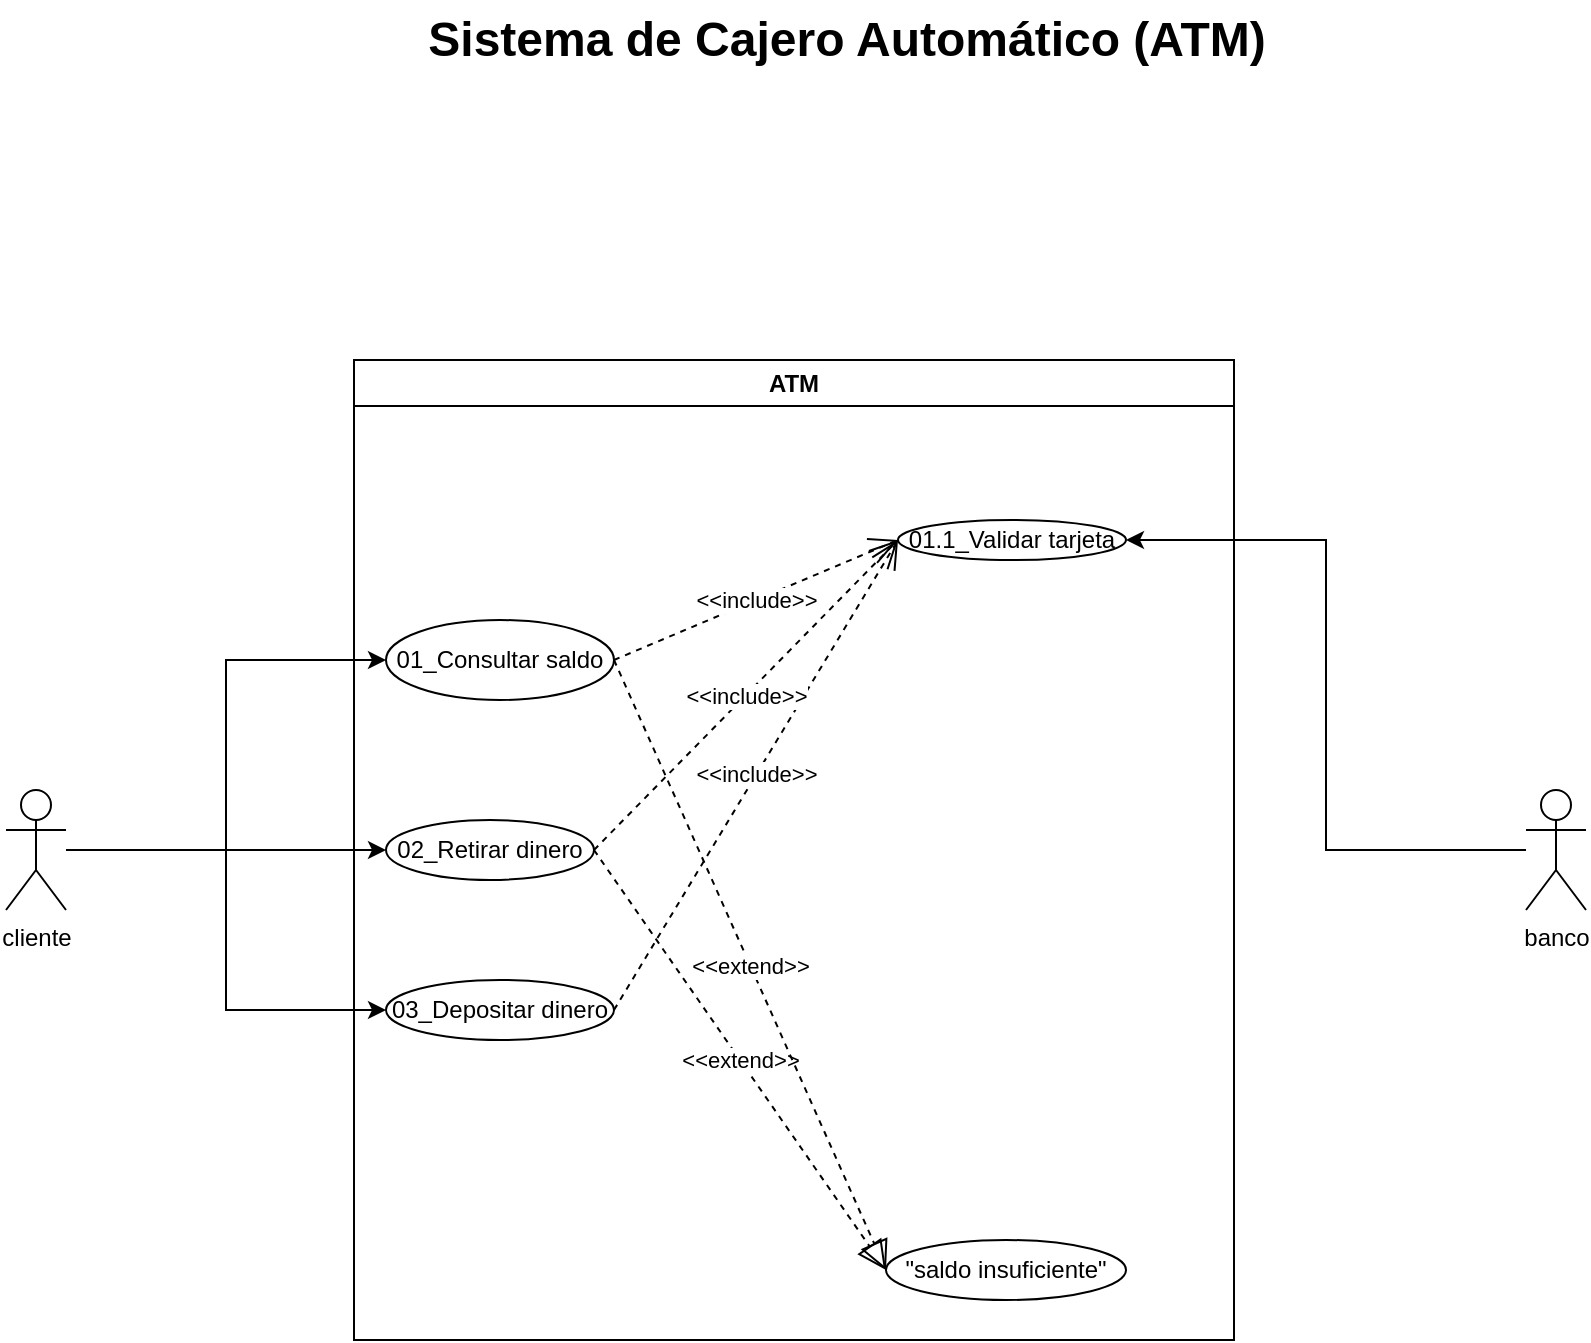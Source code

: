 <mxfile version="26.0.14">
  <diagram name="Página-1" id="nl6OW6EDBM1qFWCO8okx">
    <mxGraphModel dx="1509" dy="766" grid="1" gridSize="10" guides="1" tooltips="1" connect="1" arrows="1" fold="1" page="1" pageScale="1" pageWidth="827" pageHeight="1169" math="0" shadow="0">
      <root>
        <mxCell id="0" />
        <mxCell id="1" parent="0" />
        <mxCell id="8WvLHLONmkhXWQbiGcSa-35" style="edgeStyle=orthogonalEdgeStyle;rounded=0;orthogonalLoop=1;jettySize=auto;html=1;entryX=0;entryY=0.5;entryDx=0;entryDy=0;" edge="1" parent="1" source="8WvLHLONmkhXWQbiGcSa-1" target="8WvLHLONmkhXWQbiGcSa-32">
          <mxGeometry relative="1" as="geometry" />
        </mxCell>
        <mxCell id="8WvLHLONmkhXWQbiGcSa-36" style="edgeStyle=orthogonalEdgeStyle;rounded=0;orthogonalLoop=1;jettySize=auto;html=1;entryX=0;entryY=0.5;entryDx=0;entryDy=0;" edge="1" parent="1" source="8WvLHLONmkhXWQbiGcSa-1" target="8WvLHLONmkhXWQbiGcSa-31">
          <mxGeometry relative="1" as="geometry" />
        </mxCell>
        <mxCell id="8WvLHLONmkhXWQbiGcSa-37" style="edgeStyle=orthogonalEdgeStyle;rounded=0;orthogonalLoop=1;jettySize=auto;html=1;entryX=0;entryY=0.5;entryDx=0;entryDy=0;" edge="1" parent="1" source="8WvLHLONmkhXWQbiGcSa-1" target="8WvLHLONmkhXWQbiGcSa-30">
          <mxGeometry relative="1" as="geometry" />
        </mxCell>
        <mxCell id="8WvLHLONmkhXWQbiGcSa-1" value="cliente" style="shape=umlActor;verticalLabelPosition=bottom;verticalAlign=top;html=1;" vertex="1" parent="1">
          <mxGeometry x="20" y="455" width="30" height="60" as="geometry" />
        </mxCell>
        <mxCell id="8WvLHLONmkhXWQbiGcSa-45" style="edgeStyle=orthogonalEdgeStyle;rounded=0;orthogonalLoop=1;jettySize=auto;html=1;entryX=1;entryY=0.5;entryDx=0;entryDy=0;" edge="1" parent="1" source="8WvLHLONmkhXWQbiGcSa-2" target="8WvLHLONmkhXWQbiGcSa-28">
          <mxGeometry relative="1" as="geometry" />
        </mxCell>
        <mxCell id="8WvLHLONmkhXWQbiGcSa-2" value="banco" style="shape=umlActor;verticalLabelPosition=bottom;verticalAlign=top;html=1;" vertex="1" parent="1">
          <mxGeometry x="780" y="455" width="30" height="60" as="geometry" />
        </mxCell>
        <mxCell id="8WvLHLONmkhXWQbiGcSa-18" value="Sistema de Cajero Automático (ATM)" style="text;strokeColor=none;fillColor=none;html=1;fontSize=24;fontStyle=1;verticalAlign=middle;align=center;" vertex="1" parent="1">
          <mxGeometry x="390" y="60" width="100" height="40" as="geometry" />
        </mxCell>
        <mxCell id="8WvLHLONmkhXWQbiGcSa-33" value="ATM" style="swimlane;whiteSpace=wrap;html=1;" vertex="1" parent="1">
          <mxGeometry x="194" y="240" width="440" height="490" as="geometry" />
        </mxCell>
        <mxCell id="8WvLHLONmkhXWQbiGcSa-32" value="01_Consultar saldo" style="ellipse;whiteSpace=wrap;html=1;" vertex="1" parent="8WvLHLONmkhXWQbiGcSa-33">
          <mxGeometry x="16" y="130" width="114" height="40" as="geometry" />
        </mxCell>
        <mxCell id="8WvLHLONmkhXWQbiGcSa-31" value="02_Retirar dinero" style="ellipse;whiteSpace=wrap;html=1;" vertex="1" parent="8WvLHLONmkhXWQbiGcSa-33">
          <mxGeometry x="16" y="230" width="104" height="30" as="geometry" />
        </mxCell>
        <mxCell id="8WvLHLONmkhXWQbiGcSa-30" value="03_Depositar dinero" style="ellipse;whiteSpace=wrap;html=1;" vertex="1" parent="8WvLHLONmkhXWQbiGcSa-33">
          <mxGeometry x="16" y="310" width="114" height="30" as="geometry" />
        </mxCell>
        <mxCell id="8WvLHLONmkhXWQbiGcSa-28" value="01.1_Validar tarjeta" style="ellipse;whiteSpace=wrap;html=1;" vertex="1" parent="8WvLHLONmkhXWQbiGcSa-33">
          <mxGeometry x="272" y="80" width="114" height="20" as="geometry" />
        </mxCell>
        <mxCell id="8WvLHLONmkhXWQbiGcSa-44" value="&amp;lt;&amp;lt;include&amp;gt;&amp;gt;" style="endArrow=open;endSize=12;dashed=1;html=1;rounded=0;curved=0;entryX=0;entryY=0.5;entryDx=0;entryDy=0;exitX=1;exitY=0.5;exitDx=0;exitDy=0;" edge="1" parent="8WvLHLONmkhXWQbiGcSa-33" source="8WvLHLONmkhXWQbiGcSa-30" target="8WvLHLONmkhXWQbiGcSa-28">
          <mxGeometry width="160" relative="1" as="geometry">
            <mxPoint x="-134" y="570" as="sourcePoint" />
            <mxPoint x="26" y="570" as="targetPoint" />
          </mxGeometry>
        </mxCell>
        <mxCell id="8WvLHLONmkhXWQbiGcSa-43" value="&amp;lt;&amp;lt;include&amp;gt;&amp;gt;" style="endArrow=open;endSize=12;dashed=1;html=1;rounded=0;curved=0;exitX=1;exitY=0.5;exitDx=0;exitDy=0;entryX=0;entryY=0.5;entryDx=0;entryDy=0;" edge="1" parent="8WvLHLONmkhXWQbiGcSa-33" source="8WvLHLONmkhXWQbiGcSa-31" target="8WvLHLONmkhXWQbiGcSa-28">
          <mxGeometry width="160" relative="1" as="geometry">
            <mxPoint x="46" y="570" as="sourcePoint" />
            <mxPoint x="236" y="430" as="targetPoint" />
          </mxGeometry>
        </mxCell>
        <mxCell id="8WvLHLONmkhXWQbiGcSa-42" value="&amp;lt;&amp;lt;include&amp;gt;&amp;gt;" style="endArrow=open;endSize=12;dashed=1;html=1;rounded=0;curved=0;exitX=1;exitY=0.5;exitDx=0;exitDy=0;entryX=0;entryY=0.5;entryDx=0;entryDy=0;" edge="1" parent="8WvLHLONmkhXWQbiGcSa-33" source="8WvLHLONmkhXWQbiGcSa-32" target="8WvLHLONmkhXWQbiGcSa-28">
          <mxGeometry width="160" relative="1" as="geometry">
            <mxPoint x="-184" y="390" as="sourcePoint" />
            <mxPoint x="216" y="240" as="targetPoint" />
          </mxGeometry>
        </mxCell>
        <mxCell id="8WvLHLONmkhXWQbiGcSa-47" value="&quot;saldo insuficiente&quot;" style="ellipse;whiteSpace=wrap;html=1;" vertex="1" parent="8WvLHLONmkhXWQbiGcSa-33">
          <mxGeometry x="266" y="440" width="120" height="30" as="geometry" />
        </mxCell>
        <mxCell id="8WvLHLONmkhXWQbiGcSa-48" value="&amp;lt;&amp;lt;extend&amp;gt;&amp;gt;" style="endArrow=block;dashed=1;endFill=0;endSize=12;html=1;rounded=0;entryX=0;entryY=0.5;entryDx=0;entryDy=0;exitX=1;exitY=0.5;exitDx=0;exitDy=0;" edge="1" parent="8WvLHLONmkhXWQbiGcSa-33" source="8WvLHLONmkhXWQbiGcSa-31" target="8WvLHLONmkhXWQbiGcSa-47">
          <mxGeometry width="160" relative="1" as="geometry">
            <mxPoint x="46" y="540" as="sourcePoint" />
            <mxPoint x="206" y="540" as="targetPoint" />
          </mxGeometry>
        </mxCell>
        <mxCell id="8WvLHLONmkhXWQbiGcSa-46" value="&amp;lt;&amp;lt;extend&amp;gt;&amp;gt;" style="endArrow=block;dashed=1;endFill=0;endSize=12;html=1;rounded=0;entryX=0;entryY=0.5;entryDx=0;entryDy=0;exitX=1;exitY=0.5;exitDx=0;exitDy=0;" edge="1" parent="8WvLHLONmkhXWQbiGcSa-33" source="8WvLHLONmkhXWQbiGcSa-32" target="8WvLHLONmkhXWQbiGcSa-47">
          <mxGeometry width="160" relative="1" as="geometry">
            <mxPoint x="36" y="530" as="sourcePoint" />
            <mxPoint x="196" y="530" as="targetPoint" />
          </mxGeometry>
        </mxCell>
      </root>
    </mxGraphModel>
  </diagram>
</mxfile>
